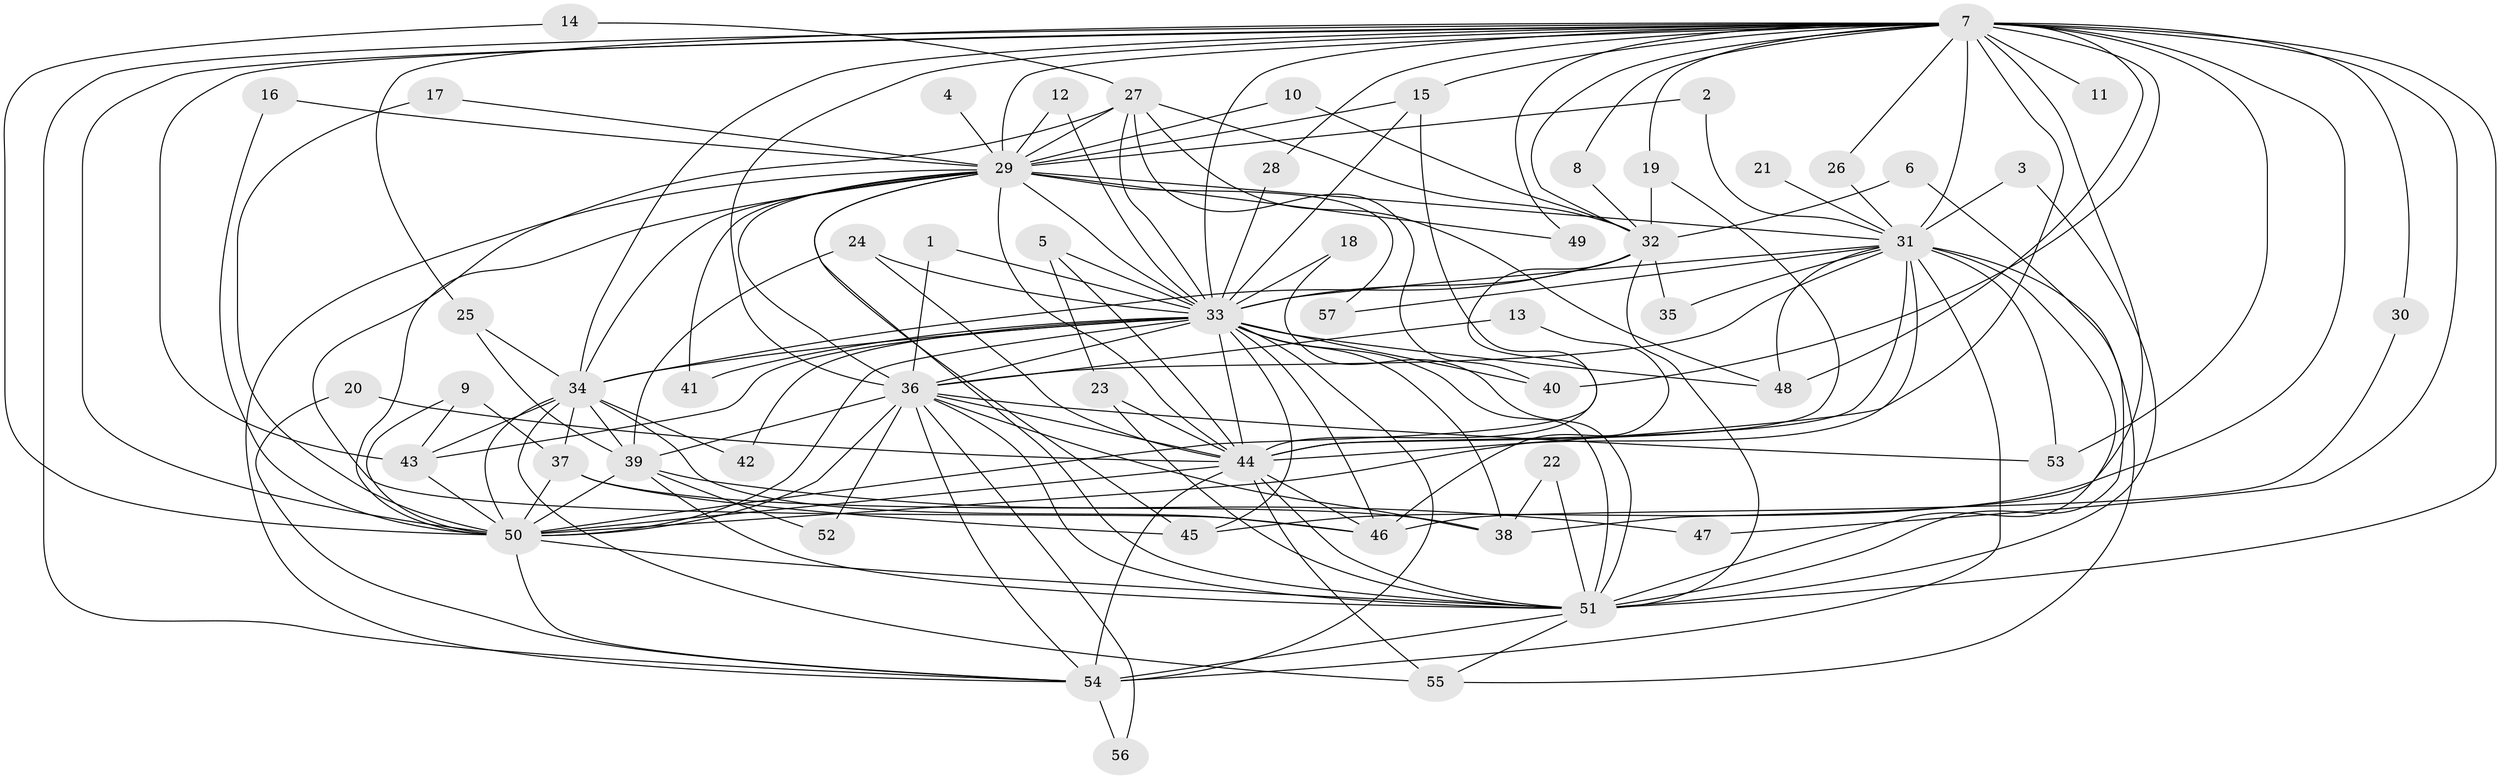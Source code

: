 // original degree distribution, {18: 0.017699115044247787, 27: 0.017699115044247787, 20: 0.017699115044247787, 21: 0.008849557522123894, 13: 0.008849557522123894, 24: 0.008849557522123894, 34: 0.008849557522123894, 11: 0.008849557522123894, 3: 0.18584070796460178, 2: 0.6017699115044248, 4: 0.035398230088495575, 5: 0.035398230088495575, 7: 0.035398230088495575, 6: 0.008849557522123894}
// Generated by graph-tools (version 1.1) at 2025/25/03/09/25 03:25:43]
// undirected, 57 vertices, 158 edges
graph export_dot {
graph [start="1"]
  node [color=gray90,style=filled];
  1;
  2;
  3;
  4;
  5;
  6;
  7;
  8;
  9;
  10;
  11;
  12;
  13;
  14;
  15;
  16;
  17;
  18;
  19;
  20;
  21;
  22;
  23;
  24;
  25;
  26;
  27;
  28;
  29;
  30;
  31;
  32;
  33;
  34;
  35;
  36;
  37;
  38;
  39;
  40;
  41;
  42;
  43;
  44;
  45;
  46;
  47;
  48;
  49;
  50;
  51;
  52;
  53;
  54;
  55;
  56;
  57;
  1 -- 33 [weight=1.0];
  1 -- 36 [weight=1.0];
  2 -- 29 [weight=1.0];
  2 -- 31 [weight=1.0];
  3 -- 31 [weight=1.0];
  3 -- 51 [weight=1.0];
  4 -- 29 [weight=1.0];
  5 -- 23 [weight=1.0];
  5 -- 33 [weight=1.0];
  5 -- 44 [weight=1.0];
  6 -- 32 [weight=1.0];
  6 -- 51 [weight=1.0];
  7 -- 8 [weight=1.0];
  7 -- 11 [weight=2.0];
  7 -- 15 [weight=1.0];
  7 -- 19 [weight=1.0];
  7 -- 25 [weight=1.0];
  7 -- 26 [weight=1.0];
  7 -- 28 [weight=1.0];
  7 -- 29 [weight=3.0];
  7 -- 30 [weight=1.0];
  7 -- 31 [weight=2.0];
  7 -- 32 [weight=1.0];
  7 -- 33 [weight=2.0];
  7 -- 34 [weight=1.0];
  7 -- 36 [weight=2.0];
  7 -- 38 [weight=2.0];
  7 -- 40 [weight=1.0];
  7 -- 43 [weight=1.0];
  7 -- 44 [weight=4.0];
  7 -- 45 [weight=2.0];
  7 -- 47 [weight=1.0];
  7 -- 48 [weight=3.0];
  7 -- 49 [weight=1.0];
  7 -- 50 [weight=2.0];
  7 -- 51 [weight=3.0];
  7 -- 53 [weight=1.0];
  7 -- 54 [weight=2.0];
  8 -- 32 [weight=1.0];
  9 -- 37 [weight=1.0];
  9 -- 43 [weight=1.0];
  9 -- 50 [weight=1.0];
  10 -- 29 [weight=1.0];
  10 -- 32 [weight=1.0];
  12 -- 29 [weight=1.0];
  12 -- 33 [weight=1.0];
  13 -- 36 [weight=1.0];
  13 -- 46 [weight=1.0];
  14 -- 27 [weight=1.0];
  14 -- 50 [weight=1.0];
  15 -- 29 [weight=1.0];
  15 -- 33 [weight=1.0];
  15 -- 44 [weight=1.0];
  16 -- 29 [weight=1.0];
  16 -- 50 [weight=1.0];
  17 -- 29 [weight=1.0];
  17 -- 50 [weight=1.0];
  18 -- 33 [weight=1.0];
  18 -- 51 [weight=1.0];
  19 -- 32 [weight=1.0];
  19 -- 44 [weight=1.0];
  20 -- 44 [weight=1.0];
  20 -- 54 [weight=1.0];
  21 -- 31 [weight=1.0];
  22 -- 38 [weight=1.0];
  22 -- 51 [weight=1.0];
  23 -- 44 [weight=1.0];
  23 -- 51 [weight=1.0];
  24 -- 33 [weight=1.0];
  24 -- 39 [weight=1.0];
  24 -- 44 [weight=1.0];
  25 -- 34 [weight=1.0];
  25 -- 39 [weight=1.0];
  26 -- 31 [weight=1.0];
  27 -- 29 [weight=1.0];
  27 -- 32 [weight=1.0];
  27 -- 33 [weight=1.0];
  27 -- 40 [weight=1.0];
  27 -- 46 [weight=1.0];
  27 -- 48 [weight=1.0];
  28 -- 33 [weight=1.0];
  29 -- 31 [weight=1.0];
  29 -- 33 [weight=2.0];
  29 -- 34 [weight=1.0];
  29 -- 36 [weight=1.0];
  29 -- 41 [weight=1.0];
  29 -- 44 [weight=1.0];
  29 -- 45 [weight=1.0];
  29 -- 49 [weight=1.0];
  29 -- 50 [weight=1.0];
  29 -- 51 [weight=2.0];
  29 -- 54 [weight=1.0];
  29 -- 57 [weight=1.0];
  30 -- 46 [weight=1.0];
  31 -- 33 [weight=3.0];
  31 -- 35 [weight=1.0];
  31 -- 36 [weight=1.0];
  31 -- 44 [weight=1.0];
  31 -- 48 [weight=1.0];
  31 -- 50 [weight=1.0];
  31 -- 51 [weight=2.0];
  31 -- 53 [weight=1.0];
  31 -- 54 [weight=3.0];
  31 -- 55 [weight=1.0];
  31 -- 57 [weight=1.0];
  32 -- 33 [weight=1.0];
  32 -- 34 [weight=1.0];
  32 -- 35 [weight=1.0];
  32 -- 50 [weight=1.0];
  32 -- 51 [weight=1.0];
  33 -- 34 [weight=1.0];
  33 -- 36 [weight=2.0];
  33 -- 38 [weight=1.0];
  33 -- 40 [weight=1.0];
  33 -- 41 [weight=1.0];
  33 -- 42 [weight=1.0];
  33 -- 43 [weight=1.0];
  33 -- 44 [weight=1.0];
  33 -- 45 [weight=1.0];
  33 -- 46 [weight=2.0];
  33 -- 48 [weight=1.0];
  33 -- 50 [weight=2.0];
  33 -- 51 [weight=1.0];
  33 -- 54 [weight=2.0];
  34 -- 37 [weight=1.0];
  34 -- 39 [weight=1.0];
  34 -- 42 [weight=2.0];
  34 -- 43 [weight=1.0];
  34 -- 46 [weight=1.0];
  34 -- 50 [weight=1.0];
  34 -- 55 [weight=1.0];
  36 -- 38 [weight=1.0];
  36 -- 39 [weight=1.0];
  36 -- 44 [weight=2.0];
  36 -- 50 [weight=1.0];
  36 -- 51 [weight=1.0];
  36 -- 52 [weight=1.0];
  36 -- 53 [weight=1.0];
  36 -- 54 [weight=1.0];
  36 -- 56 [weight=1.0];
  37 -- 38 [weight=1.0];
  37 -- 45 [weight=1.0];
  37 -- 50 [weight=2.0];
  39 -- 47 [weight=1.0];
  39 -- 50 [weight=2.0];
  39 -- 51 [weight=1.0];
  39 -- 52 [weight=1.0];
  43 -- 50 [weight=1.0];
  44 -- 46 [weight=1.0];
  44 -- 50 [weight=1.0];
  44 -- 51 [weight=1.0];
  44 -- 54 [weight=1.0];
  44 -- 55 [weight=1.0];
  50 -- 51 [weight=1.0];
  50 -- 54 [weight=1.0];
  51 -- 54 [weight=1.0];
  51 -- 55 [weight=1.0];
  54 -- 56 [weight=1.0];
}
